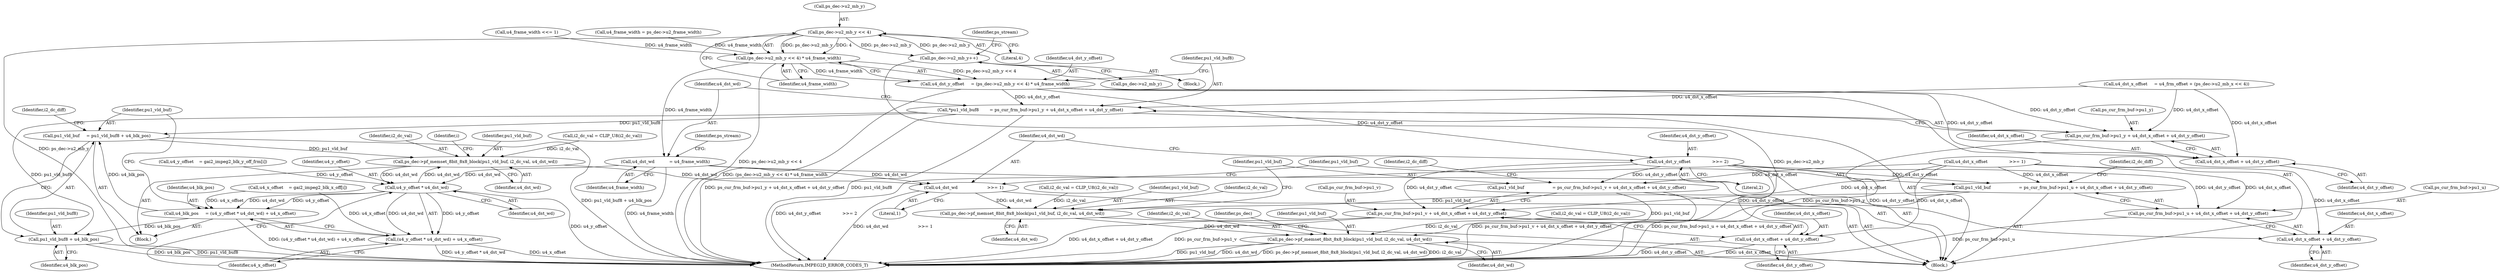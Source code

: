 digraph "0_Android_ffab15eb80630dc799eb410855c93525b75233c3_1@pointer" {
"1000185" [label="(Call,ps_dec->u2_mb_y << 4)"];
"1000405" [label="(Call,ps_dec->u2_mb_y++)"];
"1000185" [label="(Call,ps_dec->u2_mb_y << 4)"];
"1000184" [label="(Call,(ps_dec->u2_mb_y << 4) * u4_frame_width)"];
"1000182" [label="(Call,u4_dst_y_offset     = (ps_dec->u2_mb_y << 4) * u4_frame_width)"];
"1000192" [label="(Call,*pu1_vld_buf8        = ps_cur_frm_buf->pu1_y + u4_dst_x_offset + u4_dst_y_offset)"];
"1000251" [label="(Call,pu1_vld_buf     = pu1_vld_buf8 + u4_blk_pos)"];
"1000280" [label="(Call,ps_dec->pf_memset_8bit_8x8_block(pu1_vld_buf, i2_dc_val, u4_dst_wd))"];
"1000247" [label="(Call,u4_y_offset * u4_dst_wd)"];
"1000244" [label="(Call,u4_blk_pos     = (u4_y_offset * u4_dst_wd) + u4_x_offset)"];
"1000253" [label="(Call,pu1_vld_buf8 + u4_blk_pos)"];
"1000246" [label="(Call,(u4_y_offset * u4_dst_wd) + u4_x_offset)"];
"1000290" [label="(Call,u4_dst_wd                      >>= 1)"];
"1000326" [label="(Call,ps_dec->pf_memset_8bit_8x8_block(pu1_vld_buf, i2_dc_val, u4_dst_wd))"];
"1000363" [label="(Call,ps_dec->pf_memset_8bit_8x8_block(pu1_vld_buf, i2_dc_val, u4_dst_wd))"];
"1000194" [label="(Call,ps_cur_frm_buf->pu1_y + u4_dst_x_offset + u4_dst_y_offset)"];
"1000198" [label="(Call,u4_dst_x_offset + u4_dst_y_offset)"];
"1000287" [label="(Call,u4_dst_y_offset                >>= 2)"];
"1000293" [label="(Call,pu1_vld_buf                     = ps_cur_frm_buf->pu1_u + u4_dst_x_offset + u4_dst_y_offset)"];
"1000295" [label="(Call,ps_cur_frm_buf->pu1_u + u4_dst_x_offset + u4_dst_y_offset)"];
"1000299" [label="(Call,u4_dst_x_offset + u4_dst_y_offset)"];
"1000330" [label="(Call,pu1_vld_buf                     = ps_cur_frm_buf->pu1_v + u4_dst_x_offset + u4_dst_y_offset)"];
"1000332" [label="(Call,ps_cur_frm_buf->pu1_v + u4_dst_x_offset + u4_dst_y_offset)"];
"1000336" [label="(Call,u4_dst_x_offset + u4_dst_y_offset)"];
"1000202" [label="(Call,u4_dst_wd           = u4_frame_width)"];
"1000189" [label="(Literal,4)"];
"1000193" [label="(Identifier,pu1_vld_buf8)"];
"1000234" [label="(Call,u4_x_offset    = gai2_impeg2_blk_x_off[i])"];
"1000249" [label="(Identifier,u4_dst_wd)"];
"1000250" [label="(Identifier,u4_x_offset)"];
"1000430" [label="(MethodReturn,IMPEG2D_ERROR_CODES_T)"];
"1000203" [label="(Identifier,u4_dst_wd)"];
"1000185" [label="(Call,ps_dec->u2_mb_y << 4)"];
"1000239" [label="(Call,u4_y_offset    = gai2_impeg2_blk_y_off_frm[i])"];
"1000300" [label="(Identifier,u4_dst_x_offset)"];
"1000294" [label="(Identifier,pu1_vld_buf)"];
"1000363" [label="(Call,ps_dec->pf_memset_8bit_8x8_block(pu1_vld_buf, i2_dc_val, u4_dst_wd))"];
"1000248" [label="(Identifier,u4_y_offset)"];
"1000281" [label="(Identifier,pu1_vld_buf)"];
"1000292" [label="(Literal,1)"];
"1000208" [label="(Identifier,ps_stream)"];
"1000322" [label="(Call,i2_dc_val = CLIP_U8(i2_dc_val))"];
"1000192" [label="(Call,*pu1_vld_buf8        = ps_cur_frm_buf->pu1_y + u4_dst_x_offset + u4_dst_y_offset)"];
"1000194" [label="(Call,ps_cur_frm_buf->pu1_y + u4_dst_x_offset + u4_dst_y_offset)"];
"1000399" [label="(Block,)"];
"1000276" [label="(Call,i2_dc_val = CLIP_U8(i2_dc_val))"];
"1000327" [label="(Identifier,pu1_vld_buf)"];
"1000295" [label="(Call,ps_cur_frm_buf->pu1_u + u4_dst_x_offset + u4_dst_y_offset)"];
"1000326" [label="(Call,ps_dec->pf_memset_8bit_8x8_block(pu1_vld_buf, i2_dc_val, u4_dst_wd))"];
"1000340" [label="(Identifier,i2_dc_diff)"];
"1000255" [label="(Identifier,u4_blk_pos)"];
"1000254" [label="(Identifier,pu1_vld_buf8)"];
"1000365" [label="(Identifier,i2_dc_val)"];
"1000244" [label="(Call,u4_blk_pos     = (u4_y_offset * u4_dst_wd) + u4_x_offset)"];
"1000195" [label="(Call,ps_cur_frm_buf->pu1_y)"];
"1000336" [label="(Call,u4_dst_x_offset + u4_dst_y_offset)"];
"1000296" [label="(Call,ps_cur_frm_buf->pu1_u)"];
"1000253" [label="(Call,pu1_vld_buf8 + u4_blk_pos)"];
"1000282" [label="(Identifier,i2_dc_val)"];
"1000251" [label="(Call,pu1_vld_buf     = pu1_vld_buf8 + u4_blk_pos)"];
"1000233" [label="(Block,)"];
"1000366" [label="(Identifier,u4_dst_wd)"];
"1000199" [label="(Identifier,u4_dst_x_offset)"];
"1000200" [label="(Identifier,u4_dst_y_offset)"];
"1000337" [label="(Identifier,u4_dst_x_offset)"];
"1000410" [label="(Identifier,ps_stream)"];
"1000232" [label="(Identifier,i)"];
"1000246" [label="(Call,(u4_y_offset * u4_dst_wd) + u4_x_offset)"];
"1000202" [label="(Call,u4_dst_wd           = u4_frame_width)"];
"1000406" [label="(Call,ps_dec->u2_mb_y)"];
"1000369" [label="(Identifier,ps_dec)"];
"1000328" [label="(Identifier,i2_dc_val)"];
"1000331" [label="(Identifier,pu1_vld_buf)"];
"1000364" [label="(Identifier,pu1_vld_buf)"];
"1000287" [label="(Call,u4_dst_y_offset                >>= 2)"];
"1000190" [label="(Identifier,u4_frame_width)"];
"1000338" [label="(Identifier,u4_dst_y_offset)"];
"1000289" [label="(Literal,2)"];
"1000359" [label="(Call,i2_dc_val = CLIP_U8(i2_dc_val))"];
"1000252" [label="(Identifier,pu1_vld_buf)"];
"1000150" [label="(Call,u4_frame_width <<= 1)"];
"1000332" [label="(Call,ps_cur_frm_buf->pu1_v + u4_dst_x_offset + u4_dst_y_offset)"];
"1000299" [label="(Call,u4_dst_x_offset + u4_dst_y_offset)"];
"1000283" [label="(Identifier,u4_dst_wd)"];
"1000245" [label="(Identifier,u4_blk_pos)"];
"1000290" [label="(Call,u4_dst_wd                      >>= 1)"];
"1000172" [label="(Call,u4_dst_x_offset     = u4_frm_offset + (ps_dec->u2_mb_x << 4))"];
"1000288" [label="(Identifier,u4_dst_y_offset)"];
"1000329" [label="(Identifier,u4_dst_wd)"];
"1000182" [label="(Call,u4_dst_y_offset     = (ps_dec->u2_mb_y << 4) * u4_frame_width)"];
"1000284" [label="(Call,u4_dst_x_offset                >>= 1)"];
"1000134" [label="(Call,u4_frame_width = ps_dec->u2_frame_width)"];
"1000293" [label="(Call,pu1_vld_buf                     = ps_cur_frm_buf->pu1_u + u4_dst_x_offset + u4_dst_y_offset)"];
"1000291" [label="(Identifier,u4_dst_wd)"];
"1000280" [label="(Call,ps_dec->pf_memset_8bit_8x8_block(pu1_vld_buf, i2_dc_val, u4_dst_wd))"];
"1000333" [label="(Call,ps_cur_frm_buf->pu1_v)"];
"1000405" [label="(Call,ps_dec->u2_mb_y++)"];
"1000166" [label="(Block,)"];
"1000204" [label="(Identifier,u4_frame_width)"];
"1000303" [label="(Identifier,i2_dc_diff)"];
"1000184" [label="(Call,(ps_dec->u2_mb_y << 4) * u4_frame_width)"];
"1000183" [label="(Identifier,u4_dst_y_offset)"];
"1000198" [label="(Call,u4_dst_x_offset + u4_dst_y_offset)"];
"1000301" [label="(Identifier,u4_dst_y_offset)"];
"1000257" [label="(Identifier,i2_dc_diff)"];
"1000330" [label="(Call,pu1_vld_buf                     = ps_cur_frm_buf->pu1_v + u4_dst_x_offset + u4_dst_y_offset)"];
"1000186" [label="(Call,ps_dec->u2_mb_y)"];
"1000247" [label="(Call,u4_y_offset * u4_dst_wd)"];
"1000185" -> "1000184"  [label="AST: "];
"1000185" -> "1000189"  [label="CFG: "];
"1000186" -> "1000185"  [label="AST: "];
"1000189" -> "1000185"  [label="AST: "];
"1000190" -> "1000185"  [label="CFG: "];
"1000185" -> "1000430"  [label="DDG: ps_dec->u2_mb_y"];
"1000185" -> "1000184"  [label="DDG: ps_dec->u2_mb_y"];
"1000185" -> "1000184"  [label="DDG: 4"];
"1000405" -> "1000185"  [label="DDG: ps_dec->u2_mb_y"];
"1000185" -> "1000405"  [label="DDG: ps_dec->u2_mb_y"];
"1000405" -> "1000399"  [label="AST: "];
"1000405" -> "1000406"  [label="CFG: "];
"1000406" -> "1000405"  [label="AST: "];
"1000410" -> "1000405"  [label="CFG: "];
"1000405" -> "1000430"  [label="DDG: ps_dec->u2_mb_y"];
"1000184" -> "1000182"  [label="AST: "];
"1000184" -> "1000190"  [label="CFG: "];
"1000190" -> "1000184"  [label="AST: "];
"1000182" -> "1000184"  [label="CFG: "];
"1000184" -> "1000430"  [label="DDG: ps_dec->u2_mb_y << 4"];
"1000184" -> "1000182"  [label="DDG: ps_dec->u2_mb_y << 4"];
"1000184" -> "1000182"  [label="DDG: u4_frame_width"];
"1000150" -> "1000184"  [label="DDG: u4_frame_width"];
"1000134" -> "1000184"  [label="DDG: u4_frame_width"];
"1000184" -> "1000202"  [label="DDG: u4_frame_width"];
"1000182" -> "1000166"  [label="AST: "];
"1000183" -> "1000182"  [label="AST: "];
"1000193" -> "1000182"  [label="CFG: "];
"1000182" -> "1000430"  [label="DDG: (ps_dec->u2_mb_y << 4) * u4_frame_width"];
"1000182" -> "1000192"  [label="DDG: u4_dst_y_offset"];
"1000182" -> "1000194"  [label="DDG: u4_dst_y_offset"];
"1000182" -> "1000198"  [label="DDG: u4_dst_y_offset"];
"1000182" -> "1000287"  [label="DDG: u4_dst_y_offset"];
"1000192" -> "1000166"  [label="AST: "];
"1000192" -> "1000194"  [label="CFG: "];
"1000193" -> "1000192"  [label="AST: "];
"1000194" -> "1000192"  [label="AST: "];
"1000203" -> "1000192"  [label="CFG: "];
"1000192" -> "1000430"  [label="DDG: ps_cur_frm_buf->pu1_y + u4_dst_x_offset + u4_dst_y_offset"];
"1000192" -> "1000430"  [label="DDG: pu1_vld_buf8"];
"1000172" -> "1000192"  [label="DDG: u4_dst_x_offset"];
"1000192" -> "1000251"  [label="DDG: pu1_vld_buf8"];
"1000192" -> "1000253"  [label="DDG: pu1_vld_buf8"];
"1000251" -> "1000233"  [label="AST: "];
"1000251" -> "1000253"  [label="CFG: "];
"1000252" -> "1000251"  [label="AST: "];
"1000253" -> "1000251"  [label="AST: "];
"1000257" -> "1000251"  [label="CFG: "];
"1000251" -> "1000430"  [label="DDG: pu1_vld_buf8 + u4_blk_pos"];
"1000244" -> "1000251"  [label="DDG: u4_blk_pos"];
"1000251" -> "1000280"  [label="DDG: pu1_vld_buf"];
"1000280" -> "1000233"  [label="AST: "];
"1000280" -> "1000283"  [label="CFG: "];
"1000281" -> "1000280"  [label="AST: "];
"1000282" -> "1000280"  [label="AST: "];
"1000283" -> "1000280"  [label="AST: "];
"1000232" -> "1000280"  [label="CFG: "];
"1000280" -> "1000247"  [label="DDG: u4_dst_wd"];
"1000276" -> "1000280"  [label="DDG: i2_dc_val"];
"1000247" -> "1000280"  [label="DDG: u4_dst_wd"];
"1000280" -> "1000290"  [label="DDG: u4_dst_wd"];
"1000247" -> "1000246"  [label="AST: "];
"1000247" -> "1000249"  [label="CFG: "];
"1000248" -> "1000247"  [label="AST: "];
"1000249" -> "1000247"  [label="AST: "];
"1000250" -> "1000247"  [label="CFG: "];
"1000247" -> "1000430"  [label="DDG: u4_y_offset"];
"1000247" -> "1000244"  [label="DDG: u4_y_offset"];
"1000247" -> "1000244"  [label="DDG: u4_dst_wd"];
"1000247" -> "1000246"  [label="DDG: u4_y_offset"];
"1000247" -> "1000246"  [label="DDG: u4_dst_wd"];
"1000239" -> "1000247"  [label="DDG: u4_y_offset"];
"1000202" -> "1000247"  [label="DDG: u4_dst_wd"];
"1000244" -> "1000233"  [label="AST: "];
"1000244" -> "1000246"  [label="CFG: "];
"1000245" -> "1000244"  [label="AST: "];
"1000246" -> "1000244"  [label="AST: "];
"1000252" -> "1000244"  [label="CFG: "];
"1000244" -> "1000430"  [label="DDG: (u4_y_offset * u4_dst_wd) + u4_x_offset"];
"1000234" -> "1000244"  [label="DDG: u4_x_offset"];
"1000244" -> "1000253"  [label="DDG: u4_blk_pos"];
"1000253" -> "1000255"  [label="CFG: "];
"1000254" -> "1000253"  [label="AST: "];
"1000255" -> "1000253"  [label="AST: "];
"1000253" -> "1000430"  [label="DDG: u4_blk_pos"];
"1000253" -> "1000430"  [label="DDG: pu1_vld_buf8"];
"1000246" -> "1000250"  [label="CFG: "];
"1000250" -> "1000246"  [label="AST: "];
"1000246" -> "1000430"  [label="DDG: u4_x_offset"];
"1000246" -> "1000430"  [label="DDG: u4_y_offset * u4_dst_wd"];
"1000234" -> "1000246"  [label="DDG: u4_x_offset"];
"1000290" -> "1000166"  [label="AST: "];
"1000290" -> "1000292"  [label="CFG: "];
"1000291" -> "1000290"  [label="AST: "];
"1000292" -> "1000290"  [label="AST: "];
"1000294" -> "1000290"  [label="CFG: "];
"1000290" -> "1000430"  [label="DDG: u4_dst_wd                      >>= 1"];
"1000202" -> "1000290"  [label="DDG: u4_dst_wd"];
"1000290" -> "1000326"  [label="DDG: u4_dst_wd"];
"1000326" -> "1000166"  [label="AST: "];
"1000326" -> "1000329"  [label="CFG: "];
"1000327" -> "1000326"  [label="AST: "];
"1000328" -> "1000326"  [label="AST: "];
"1000329" -> "1000326"  [label="AST: "];
"1000331" -> "1000326"  [label="CFG: "];
"1000293" -> "1000326"  [label="DDG: pu1_vld_buf"];
"1000322" -> "1000326"  [label="DDG: i2_dc_val"];
"1000326" -> "1000363"  [label="DDG: u4_dst_wd"];
"1000363" -> "1000166"  [label="AST: "];
"1000363" -> "1000366"  [label="CFG: "];
"1000364" -> "1000363"  [label="AST: "];
"1000365" -> "1000363"  [label="AST: "];
"1000366" -> "1000363"  [label="AST: "];
"1000369" -> "1000363"  [label="CFG: "];
"1000363" -> "1000430"  [label="DDG: i2_dc_val"];
"1000363" -> "1000430"  [label="DDG: pu1_vld_buf"];
"1000363" -> "1000430"  [label="DDG: u4_dst_wd"];
"1000363" -> "1000430"  [label="DDG: ps_dec->pf_memset_8bit_8x8_block(pu1_vld_buf, i2_dc_val, u4_dst_wd)"];
"1000330" -> "1000363"  [label="DDG: pu1_vld_buf"];
"1000359" -> "1000363"  [label="DDG: i2_dc_val"];
"1000194" -> "1000198"  [label="CFG: "];
"1000195" -> "1000194"  [label="AST: "];
"1000198" -> "1000194"  [label="AST: "];
"1000194" -> "1000430"  [label="DDG: ps_cur_frm_buf->pu1_y"];
"1000172" -> "1000194"  [label="DDG: u4_dst_x_offset"];
"1000198" -> "1000200"  [label="CFG: "];
"1000199" -> "1000198"  [label="AST: "];
"1000200" -> "1000198"  [label="AST: "];
"1000172" -> "1000198"  [label="DDG: u4_dst_x_offset"];
"1000287" -> "1000166"  [label="AST: "];
"1000287" -> "1000289"  [label="CFG: "];
"1000288" -> "1000287"  [label="AST: "];
"1000289" -> "1000287"  [label="AST: "];
"1000291" -> "1000287"  [label="CFG: "];
"1000287" -> "1000430"  [label="DDG: u4_dst_y_offset                >>= 2"];
"1000287" -> "1000293"  [label="DDG: u4_dst_y_offset"];
"1000287" -> "1000295"  [label="DDG: u4_dst_y_offset"];
"1000287" -> "1000299"  [label="DDG: u4_dst_y_offset"];
"1000287" -> "1000330"  [label="DDG: u4_dst_y_offset"];
"1000287" -> "1000332"  [label="DDG: u4_dst_y_offset"];
"1000287" -> "1000336"  [label="DDG: u4_dst_y_offset"];
"1000293" -> "1000166"  [label="AST: "];
"1000293" -> "1000295"  [label="CFG: "];
"1000294" -> "1000293"  [label="AST: "];
"1000295" -> "1000293"  [label="AST: "];
"1000303" -> "1000293"  [label="CFG: "];
"1000293" -> "1000430"  [label="DDG: ps_cur_frm_buf->pu1_u + u4_dst_x_offset + u4_dst_y_offset"];
"1000284" -> "1000293"  [label="DDG: u4_dst_x_offset"];
"1000295" -> "1000299"  [label="CFG: "];
"1000296" -> "1000295"  [label="AST: "];
"1000299" -> "1000295"  [label="AST: "];
"1000295" -> "1000430"  [label="DDG: ps_cur_frm_buf->pu1_u"];
"1000284" -> "1000295"  [label="DDG: u4_dst_x_offset"];
"1000299" -> "1000301"  [label="CFG: "];
"1000300" -> "1000299"  [label="AST: "];
"1000301" -> "1000299"  [label="AST: "];
"1000284" -> "1000299"  [label="DDG: u4_dst_x_offset"];
"1000330" -> "1000166"  [label="AST: "];
"1000330" -> "1000332"  [label="CFG: "];
"1000331" -> "1000330"  [label="AST: "];
"1000332" -> "1000330"  [label="AST: "];
"1000340" -> "1000330"  [label="CFG: "];
"1000330" -> "1000430"  [label="DDG: ps_cur_frm_buf->pu1_v + u4_dst_x_offset + u4_dst_y_offset"];
"1000284" -> "1000330"  [label="DDG: u4_dst_x_offset"];
"1000332" -> "1000336"  [label="CFG: "];
"1000333" -> "1000332"  [label="AST: "];
"1000336" -> "1000332"  [label="AST: "];
"1000332" -> "1000430"  [label="DDG: ps_cur_frm_buf->pu1_v"];
"1000332" -> "1000430"  [label="DDG: u4_dst_x_offset + u4_dst_y_offset"];
"1000284" -> "1000332"  [label="DDG: u4_dst_x_offset"];
"1000336" -> "1000338"  [label="CFG: "];
"1000337" -> "1000336"  [label="AST: "];
"1000338" -> "1000336"  [label="AST: "];
"1000336" -> "1000430"  [label="DDG: u4_dst_y_offset"];
"1000336" -> "1000430"  [label="DDG: u4_dst_x_offset"];
"1000284" -> "1000336"  [label="DDG: u4_dst_x_offset"];
"1000202" -> "1000166"  [label="AST: "];
"1000202" -> "1000204"  [label="CFG: "];
"1000203" -> "1000202"  [label="AST: "];
"1000204" -> "1000202"  [label="AST: "];
"1000208" -> "1000202"  [label="CFG: "];
"1000202" -> "1000430"  [label="DDG: u4_frame_width"];
}
